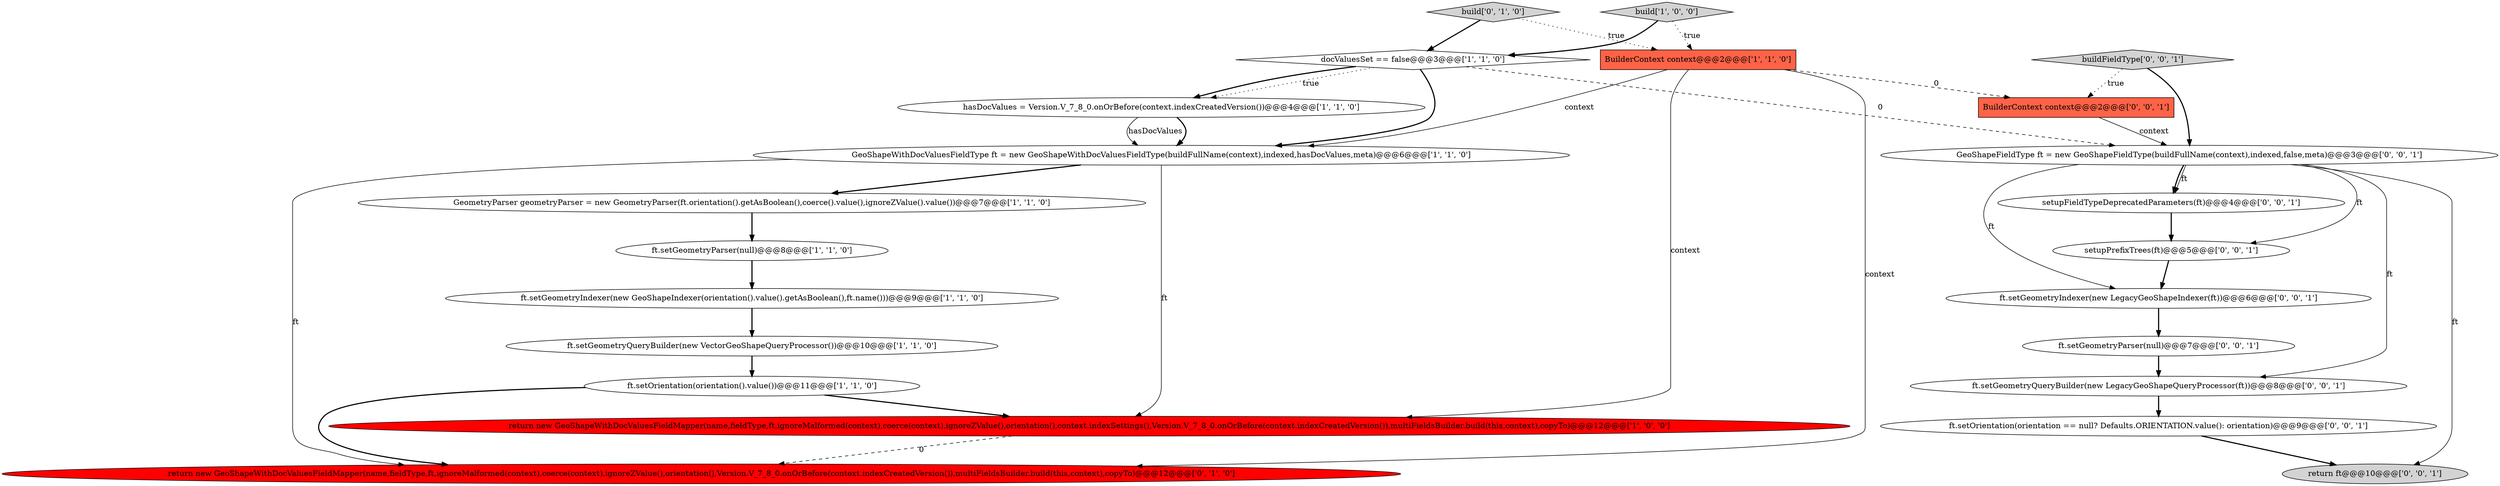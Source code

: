 digraph {
12 [style = filled, label = "build['0', '1', '0']", fillcolor = lightgray, shape = diamond image = "AAA0AAABBB2BBB"];
16 [style = filled, label = "return ft@@@10@@@['0', '0', '1']", fillcolor = lightgray, shape = ellipse image = "AAA0AAABBB3BBB"];
2 [style = filled, label = "build['1', '0', '0']", fillcolor = lightgray, shape = diamond image = "AAA0AAABBB1BBB"];
1 [style = filled, label = "GeoShapeWithDocValuesFieldType ft = new GeoShapeWithDocValuesFieldType(buildFullName(context),indexed,hasDocValues,meta)@@@6@@@['1', '1', '0']", fillcolor = white, shape = ellipse image = "AAA0AAABBB1BBB"];
22 [style = filled, label = "ft.setOrientation(orientation == null? Defaults.ORIENTATION.value(): orientation)@@@9@@@['0', '0', '1']", fillcolor = white, shape = ellipse image = "AAA0AAABBB3BBB"];
18 [style = filled, label = "buildFieldType['0', '0', '1']", fillcolor = lightgray, shape = diamond image = "AAA0AAABBB3BBB"];
8 [style = filled, label = "GeometryParser geometryParser = new GeometryParser(ft.orientation().getAsBoolean(),coerce().value(),ignoreZValue().value())@@@7@@@['1', '1', '0']", fillcolor = white, shape = ellipse image = "AAA0AAABBB1BBB"];
9 [style = filled, label = "ft.setGeometryIndexer(new GeoShapeIndexer(orientation().value().getAsBoolean(),ft.name()))@@@9@@@['1', '1', '0']", fillcolor = white, shape = ellipse image = "AAA0AAABBB1BBB"];
10 [style = filled, label = "BuilderContext context@@@2@@@['1', '1', '0']", fillcolor = tomato, shape = box image = "AAA0AAABBB1BBB"];
7 [style = filled, label = "hasDocValues = Version.V_7_8_0.onOrBefore(context.indexCreatedVersion())@@@4@@@['1', '1', '0']", fillcolor = white, shape = ellipse image = "AAA0AAABBB1BBB"];
13 [style = filled, label = "setupFieldTypeDeprecatedParameters(ft)@@@4@@@['0', '0', '1']", fillcolor = white, shape = ellipse image = "AAA0AAABBB3BBB"];
19 [style = filled, label = "ft.setGeometryIndexer(new LegacyGeoShapeIndexer(ft))@@@6@@@['0', '0', '1']", fillcolor = white, shape = ellipse image = "AAA0AAABBB3BBB"];
11 [style = filled, label = "return new GeoShapeWithDocValuesFieldMapper(name,fieldType,ft,ignoreMalformed(context),coerce(context),ignoreZValue(),orientation(),Version.V_7_8_0.onOrBefore(context.indexCreatedVersion()),multiFieldsBuilder.build(this,context),copyTo)@@@12@@@['0', '1', '0']", fillcolor = red, shape = ellipse image = "AAA1AAABBB2BBB"];
0 [style = filled, label = "ft.setGeometryQueryBuilder(new VectorGeoShapeQueryProcessor())@@@10@@@['1', '1', '0']", fillcolor = white, shape = ellipse image = "AAA0AAABBB1BBB"];
21 [style = filled, label = "GeoShapeFieldType ft = new GeoShapeFieldType(buildFullName(context),indexed,false,meta)@@@3@@@['0', '0', '1']", fillcolor = white, shape = ellipse image = "AAA0AAABBB3BBB"];
15 [style = filled, label = "ft.setGeometryQueryBuilder(new LegacyGeoShapeQueryProcessor(ft))@@@8@@@['0', '0', '1']", fillcolor = white, shape = ellipse image = "AAA0AAABBB3BBB"];
14 [style = filled, label = "setupPrefixTrees(ft)@@@5@@@['0', '0', '1']", fillcolor = white, shape = ellipse image = "AAA0AAABBB3BBB"];
6 [style = filled, label = "docValuesSet == false@@@3@@@['1', '1', '0']", fillcolor = white, shape = diamond image = "AAA0AAABBB1BBB"];
3 [style = filled, label = "return new GeoShapeWithDocValuesFieldMapper(name,fieldType,ft,ignoreMalformed(context),coerce(context),ignoreZValue(),orientation(),context.indexSettings(),Version.V_7_8_0.onOrBefore(context.indexCreatedVersion()),multiFieldsBuilder.build(this,context),copyTo)@@@12@@@['1', '0', '0']", fillcolor = red, shape = ellipse image = "AAA1AAABBB1BBB"];
20 [style = filled, label = "BuilderContext context@@@2@@@['0', '0', '1']", fillcolor = tomato, shape = box image = "AAA0AAABBB3BBB"];
5 [style = filled, label = "ft.setOrientation(orientation().value())@@@11@@@['1', '1', '0']", fillcolor = white, shape = ellipse image = "AAA0AAABBB1BBB"];
4 [style = filled, label = "ft.setGeometryParser(null)@@@8@@@['1', '1', '0']", fillcolor = white, shape = ellipse image = "AAA0AAABBB1BBB"];
17 [style = filled, label = "ft.setGeometryParser(null)@@@7@@@['0', '0', '1']", fillcolor = white, shape = ellipse image = "AAA0AAABBB3BBB"];
5->3 [style = bold, label=""];
4->9 [style = bold, label=""];
6->21 [style = dashed, label="0"];
1->3 [style = solid, label="ft"];
7->1 [style = bold, label=""];
1->8 [style = bold, label=""];
9->0 [style = bold, label=""];
21->13 [style = solid, label="ft"];
21->15 [style = solid, label="ft"];
21->14 [style = solid, label="ft"];
22->16 [style = bold, label=""];
2->6 [style = bold, label=""];
14->19 [style = bold, label=""];
19->17 [style = bold, label=""];
18->20 [style = dotted, label="true"];
7->1 [style = solid, label="hasDocValues"];
12->6 [style = bold, label=""];
15->22 [style = bold, label=""];
6->1 [style = bold, label=""];
10->11 [style = solid, label="context"];
12->10 [style = dotted, label="true"];
21->13 [style = bold, label=""];
21->16 [style = solid, label="ft"];
10->1 [style = solid, label="context"];
0->5 [style = bold, label=""];
21->19 [style = solid, label="ft"];
17->15 [style = bold, label=""];
6->7 [style = dotted, label="true"];
10->20 [style = dashed, label="0"];
5->11 [style = bold, label=""];
8->4 [style = bold, label=""];
18->21 [style = bold, label=""];
6->7 [style = bold, label=""];
13->14 [style = bold, label=""];
20->21 [style = solid, label="context"];
3->11 [style = dashed, label="0"];
2->10 [style = dotted, label="true"];
10->3 [style = solid, label="context"];
1->11 [style = solid, label="ft"];
}
